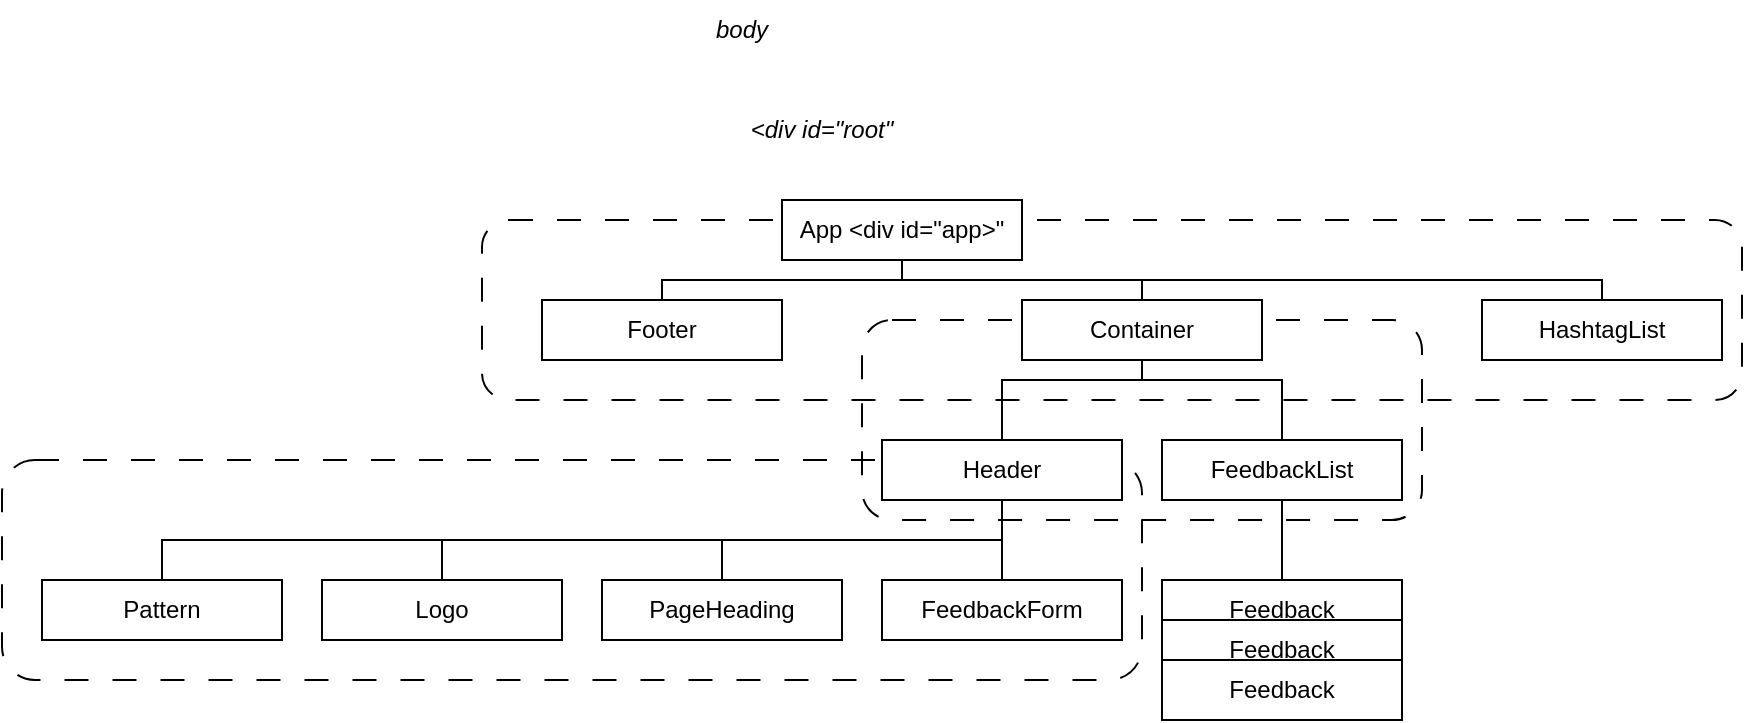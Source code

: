 <mxfile version="28.2.7">
  <diagram name="Page-1" id="dSxOkD4vzVmU74LxcRfJ">
    <mxGraphModel dx="1302" dy="248" grid="1" gridSize="10" guides="1" tooltips="1" connect="1" arrows="1" fold="1" page="1" pageScale="1" pageWidth="827" pageHeight="1169" math="0" shadow="0">
      <root>
        <mxCell id="0" />
        <mxCell id="1" parent="0" />
        <mxCell id="O64tXoXJISWcE4XOfCBd-11" value="" style="rounded=1;whiteSpace=wrap;html=1;dashed=1;dashPattern=12 12;strokeColor=light-dark(#000000,#00FF00);fillColor=none;" parent="1" vertex="1">
          <mxGeometry x="360" y="220" width="280" height="100" as="geometry" />
        </mxCell>
        <mxCell id="josdxdwWZOVGao6WTSf_-9" value="" style="rounded=1;whiteSpace=wrap;html=1;dashed=1;dashPattern=12 12;strokeColor=light-dark(#000000,#16D8FF);fillColor=none;" vertex="1" parent="1">
          <mxGeometry x="-70" y="290" width="570" height="110" as="geometry" />
        </mxCell>
        <mxCell id="O64tXoXJISWcE4XOfCBd-4" value="" style="rounded=1;whiteSpace=wrap;html=1;dashed=1;dashPattern=12 12;strokeColor=light-dark(#000000,#CC0000);fillColor=none;" parent="1" vertex="1">
          <mxGeometry x="170" y="170" width="630" height="90" as="geometry" />
        </mxCell>
        <mxCell id="z0r5uAFNtkcqJ_WD6JSB-1" value="App &amp;lt;div id=&quot;app&amp;gt;&quot;" style="rounded=0;whiteSpace=wrap;html=1;strokeColor=light-dark(#000000,#CC0000);" parent="1" vertex="1">
          <mxGeometry x="320" y="160" width="120" height="30" as="geometry" />
        </mxCell>
        <mxCell id="z0r5uAFNtkcqJ_WD6JSB-35" value="" style="endArrow=none;html=1;rounded=0;entryX=0.5;entryY=1;entryDx=0;entryDy=0;exitX=0.5;exitY=0;exitDx=0;exitDy=0;" parent="1" target="z0r5uAFNtkcqJ_WD6JSB-1" edge="1">
          <mxGeometry width="50" height="50" relative="1" as="geometry">
            <mxPoint x="500" y="210" as="sourcePoint" />
            <mxPoint x="590" y="220" as="targetPoint" />
            <Array as="points">
              <mxPoint x="500" y="200" />
              <mxPoint x="380" y="200" />
            </Array>
          </mxGeometry>
        </mxCell>
        <mxCell id="z0r5uAFNtkcqJ_WD6JSB-36" value="" style="endArrow=none;html=1;rounded=0;exitX=0.5;exitY=0;exitDx=0;exitDy=0;" parent="1" edge="1">
          <mxGeometry width="50" height="50" relative="1" as="geometry">
            <mxPoint x="260" y="210" as="sourcePoint" />
            <mxPoint x="380" y="190" as="targetPoint" />
            <Array as="points">
              <mxPoint x="260" y="200" />
              <mxPoint x="380" y="200" />
            </Array>
          </mxGeometry>
        </mxCell>
        <mxCell id="O64tXoXJISWcE4XOfCBd-1" value="Footer" style="rounded=0;whiteSpace=wrap;html=1;" parent="1" vertex="1">
          <mxGeometry x="200" y="210" width="120" height="30" as="geometry" />
        </mxCell>
        <mxCell id="O64tXoXJISWcE4XOfCBd-3" value="HashtagList" style="rounded=0;whiteSpace=wrap;html=1;" parent="1" vertex="1">
          <mxGeometry x="670" y="210" width="120" height="30" as="geometry" />
        </mxCell>
        <mxCell id="O64tXoXJISWcE4XOfCBd-5" value="" style="endArrow=none;html=1;rounded=0;entryX=0.5;entryY=1;entryDx=0;entryDy=0;exitX=0.5;exitY=0;exitDx=0;exitDy=0;" parent="1" source="O64tXoXJISWcE4XOfCBd-3" target="z0r5uAFNtkcqJ_WD6JSB-1" edge="1">
          <mxGeometry width="50" height="50" relative="1" as="geometry">
            <mxPoint x="430" y="280" as="sourcePoint" />
            <mxPoint x="480" y="230" as="targetPoint" />
            <Array as="points">
              <mxPoint x="730" y="200" />
              <mxPoint x="380" y="200" />
            </Array>
          </mxGeometry>
        </mxCell>
        <mxCell id="O64tXoXJISWcE4XOfCBd-6" value="" style="endArrow=none;html=1;rounded=0;entryX=0.5;entryY=1;entryDx=0;entryDy=0;exitX=0.5;exitY=0;exitDx=0;exitDy=0;" parent="1" source="josdxdwWZOVGao6WTSf_-2" edge="1">
          <mxGeometry width="50" height="50" relative="1" as="geometry">
            <mxPoint x="570" y="260.0" as="sourcePoint" />
            <mxPoint x="500" y="240" as="targetPoint" />
            <Array as="points">
              <mxPoint x="570" y="250" />
              <mxPoint x="500" y="250" />
            </Array>
          </mxGeometry>
        </mxCell>
        <mxCell id="O64tXoXJISWcE4XOfCBd-7" value="" style="endArrow=none;html=1;rounded=0;entryX=0.5;entryY=1;entryDx=0;entryDy=0;exitX=0.5;exitY=0;exitDx=0;exitDy=0;" parent="1" source="O64tXoXJISWcE4XOfCBd-10" edge="1">
          <mxGeometry width="50" height="50" relative="1" as="geometry">
            <mxPoint x="430" y="260.0" as="sourcePoint" />
            <mxPoint x="500" y="240" as="targetPoint" />
            <Array as="points">
              <mxPoint x="430" y="250" />
              <mxPoint x="500" y="250" />
            </Array>
          </mxGeometry>
        </mxCell>
        <mxCell id="O64tXoXJISWcE4XOfCBd-8" value="PageHeading" style="rounded=0;whiteSpace=wrap;html=1;" parent="1" vertex="1">
          <mxGeometry x="230" y="350" width="120" height="30" as="geometry" />
        </mxCell>
        <mxCell id="O64tXoXJISWcE4XOfCBd-9" value="FeedbackForm" style="rounded=0;whiteSpace=wrap;html=1;" parent="1" vertex="1">
          <mxGeometry x="370" y="350" width="120" height="30" as="geometry" />
        </mxCell>
        <mxCell id="O64tXoXJISWcE4XOfCBd-10" value="Header" style="rounded=0;whiteSpace=wrap;html=1;strokeColor=light-dark(#000000,#16D8FF);" parent="1" vertex="1">
          <mxGeometry x="370" y="280" width="120" height="30" as="geometry" />
        </mxCell>
        <mxCell id="O64tXoXJISWcE4XOfCBd-16" value="Feedback" style="rounded=0;whiteSpace=wrap;html=1;" parent="1" vertex="1">
          <mxGeometry x="510" y="350" width="120" height="30" as="geometry" />
        </mxCell>
        <mxCell id="O64tXoXJISWcE4XOfCBd-17" value="Feedback" style="rounded=0;whiteSpace=wrap;html=1;" parent="1" vertex="1">
          <mxGeometry x="510" y="370" width="120" height="30" as="geometry" />
        </mxCell>
        <mxCell id="O64tXoXJISWcE4XOfCBd-18" value="Feedback" style="rounded=0;whiteSpace=wrap;html=1;" parent="1" vertex="1">
          <mxGeometry x="510" y="390" width="120" height="30" as="geometry" />
        </mxCell>
        <mxCell id="O64tXoXJISWcE4XOfCBd-19" value="" style="endArrow=none;html=1;rounded=0;entryX=0.5;entryY=1;entryDx=0;entryDy=0;exitX=0.5;exitY=0;exitDx=0;exitDy=0;" parent="1" source="O64tXoXJISWcE4XOfCBd-16" target="josdxdwWZOVGao6WTSf_-2" edge="1">
          <mxGeometry width="50" height="50" relative="1" as="geometry">
            <mxPoint x="550" y="360" as="sourcePoint" />
            <mxPoint x="570" y="290.0" as="targetPoint" />
          </mxGeometry>
        </mxCell>
        <mxCell id="josdxdwWZOVGao6WTSf_-1" value="Container" style="rounded=0;whiteSpace=wrap;html=1;strokeColor=light-dark(#000000,#00FF00);" vertex="1" parent="1">
          <mxGeometry x="440" y="210" width="120" height="30" as="geometry" />
        </mxCell>
        <mxCell id="josdxdwWZOVGao6WTSf_-2" value="FeedbackList" style="rounded=0;whiteSpace=wrap;html=1;" vertex="1" parent="1">
          <mxGeometry x="510" y="280" width="120" height="30" as="geometry" />
        </mxCell>
        <mxCell id="josdxdwWZOVGao6WTSf_-3" value="Logo" style="rounded=0;whiteSpace=wrap;html=1;" vertex="1" parent="1">
          <mxGeometry x="90" y="350" width="120" height="30" as="geometry" />
        </mxCell>
        <mxCell id="josdxdwWZOVGao6WTSf_-4" value="Pattern" style="rounded=0;whiteSpace=wrap;html=1;" vertex="1" parent="1">
          <mxGeometry x="-50" y="350" width="120" height="30" as="geometry" />
        </mxCell>
        <mxCell id="josdxdwWZOVGao6WTSf_-5" value="" style="endArrow=none;html=1;rounded=0;entryX=0.5;entryY=1;entryDx=0;entryDy=0;exitX=0.5;exitY=0;exitDx=0;exitDy=0;" edge="1" parent="1" source="josdxdwWZOVGao6WTSf_-4" target="O64tXoXJISWcE4XOfCBd-10">
          <mxGeometry width="50" height="50" relative="1" as="geometry">
            <mxPoint x="280" y="360" as="sourcePoint" />
            <mxPoint x="330" y="310" as="targetPoint" />
            <Array as="points">
              <mxPoint x="10" y="330" />
              <mxPoint x="430" y="330" />
            </Array>
          </mxGeometry>
        </mxCell>
        <mxCell id="josdxdwWZOVGao6WTSf_-6" value="" style="endArrow=none;html=1;rounded=0;entryX=0.5;entryY=1;entryDx=0;entryDy=0;exitX=0.5;exitY=0;exitDx=0;exitDy=0;" edge="1" parent="1" source="josdxdwWZOVGao6WTSf_-3" target="O64tXoXJISWcE4XOfCBd-10">
          <mxGeometry width="50" height="50" relative="1" as="geometry">
            <mxPoint x="280" y="360" as="sourcePoint" />
            <mxPoint x="330" y="310" as="targetPoint" />
            <Array as="points">
              <mxPoint x="150" y="330" />
              <mxPoint x="430" y="330" />
            </Array>
          </mxGeometry>
        </mxCell>
        <mxCell id="josdxdwWZOVGao6WTSf_-7" value="" style="endArrow=none;html=1;rounded=0;entryX=0.5;entryY=1;entryDx=0;entryDy=0;exitX=0.5;exitY=0;exitDx=0;exitDy=0;" edge="1" parent="1" source="O64tXoXJISWcE4XOfCBd-8" target="O64tXoXJISWcE4XOfCBd-10">
          <mxGeometry width="50" height="50" relative="1" as="geometry">
            <mxPoint x="280" y="360" as="sourcePoint" />
            <mxPoint x="330" y="310" as="targetPoint" />
            <Array as="points">
              <mxPoint x="290" y="330" />
              <mxPoint x="430" y="330" />
            </Array>
          </mxGeometry>
        </mxCell>
        <mxCell id="josdxdwWZOVGao6WTSf_-8" value="" style="endArrow=none;html=1;rounded=0;entryX=0.5;entryY=1;entryDx=0;entryDy=0;exitX=0.5;exitY=0;exitDx=0;exitDy=0;" edge="1" parent="1" source="O64tXoXJISWcE4XOfCBd-9" target="O64tXoXJISWcE4XOfCBd-10">
          <mxGeometry width="50" height="50" relative="1" as="geometry">
            <mxPoint x="280" y="360" as="sourcePoint" />
            <mxPoint x="330" y="310" as="targetPoint" />
          </mxGeometry>
        </mxCell>
        <mxCell id="josdxdwWZOVGao6WTSf_-10" value="&lt;i&gt;body&lt;/i&gt;" style="rounded=0;whiteSpace=wrap;html=1;strokeColor=none;fillColor=light-dark(#FFFFFF,#494949);" vertex="1" parent="1">
          <mxGeometry x="240" y="60" width="120" height="30" as="geometry" />
        </mxCell>
        <mxCell id="josdxdwWZOVGao6WTSf_-11" value="&lt;i&gt;&amp;lt;div id=&quot;root&quot;&lt;/i&gt;" style="rounded=0;whiteSpace=wrap;html=1;strokeColor=none;fillColor=light-dark(#FFFFFF,#494949);" vertex="1" parent="1">
          <mxGeometry x="280" y="110" width="120" height="30" as="geometry" />
        </mxCell>
      </root>
    </mxGraphModel>
  </diagram>
</mxfile>
